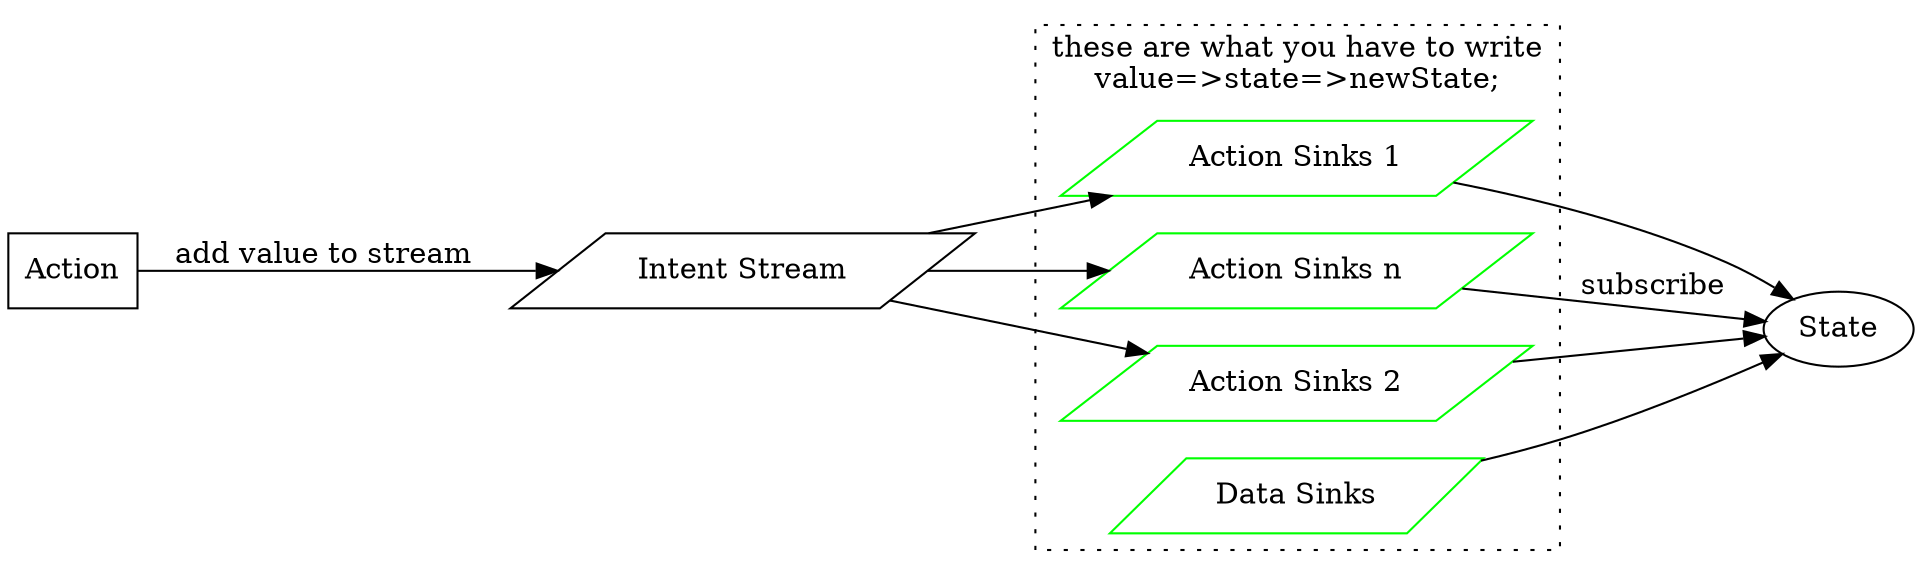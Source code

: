 digraph G {
        rankdir=LR;

        newrank=true;
        State[shape=ellipse];
        Action[shape=box];
        "Intent Stream"[shape=parallelogram];
        {rank=source;Action}
        {rank=sink;State}
        Action -> "Intent Stream"[label="add value to stream"];

        subgraph cluster_user {
                label="these are what you have to write\nvalue=>state=>newState;"
                style=dotted
                node[shape=parallelogram,color=green];
                "Action Sinks 1";
                "Action Sinks n";
                "Action Sinks 2";
                "Data Sinks";
        }
        "Intent Stream" -> "Action Sinks 1";
        "Intent Stream" -> "Action Sinks 2";
        "Intent Stream" -> "Action Sinks n";
        "Data Sinks" -> "State";
        "Action Sinks 1"-> "State";
        "Action Sinks 2"-> "State";
        "Action Sinks n"-> "State"[label="subscribe"];
}
